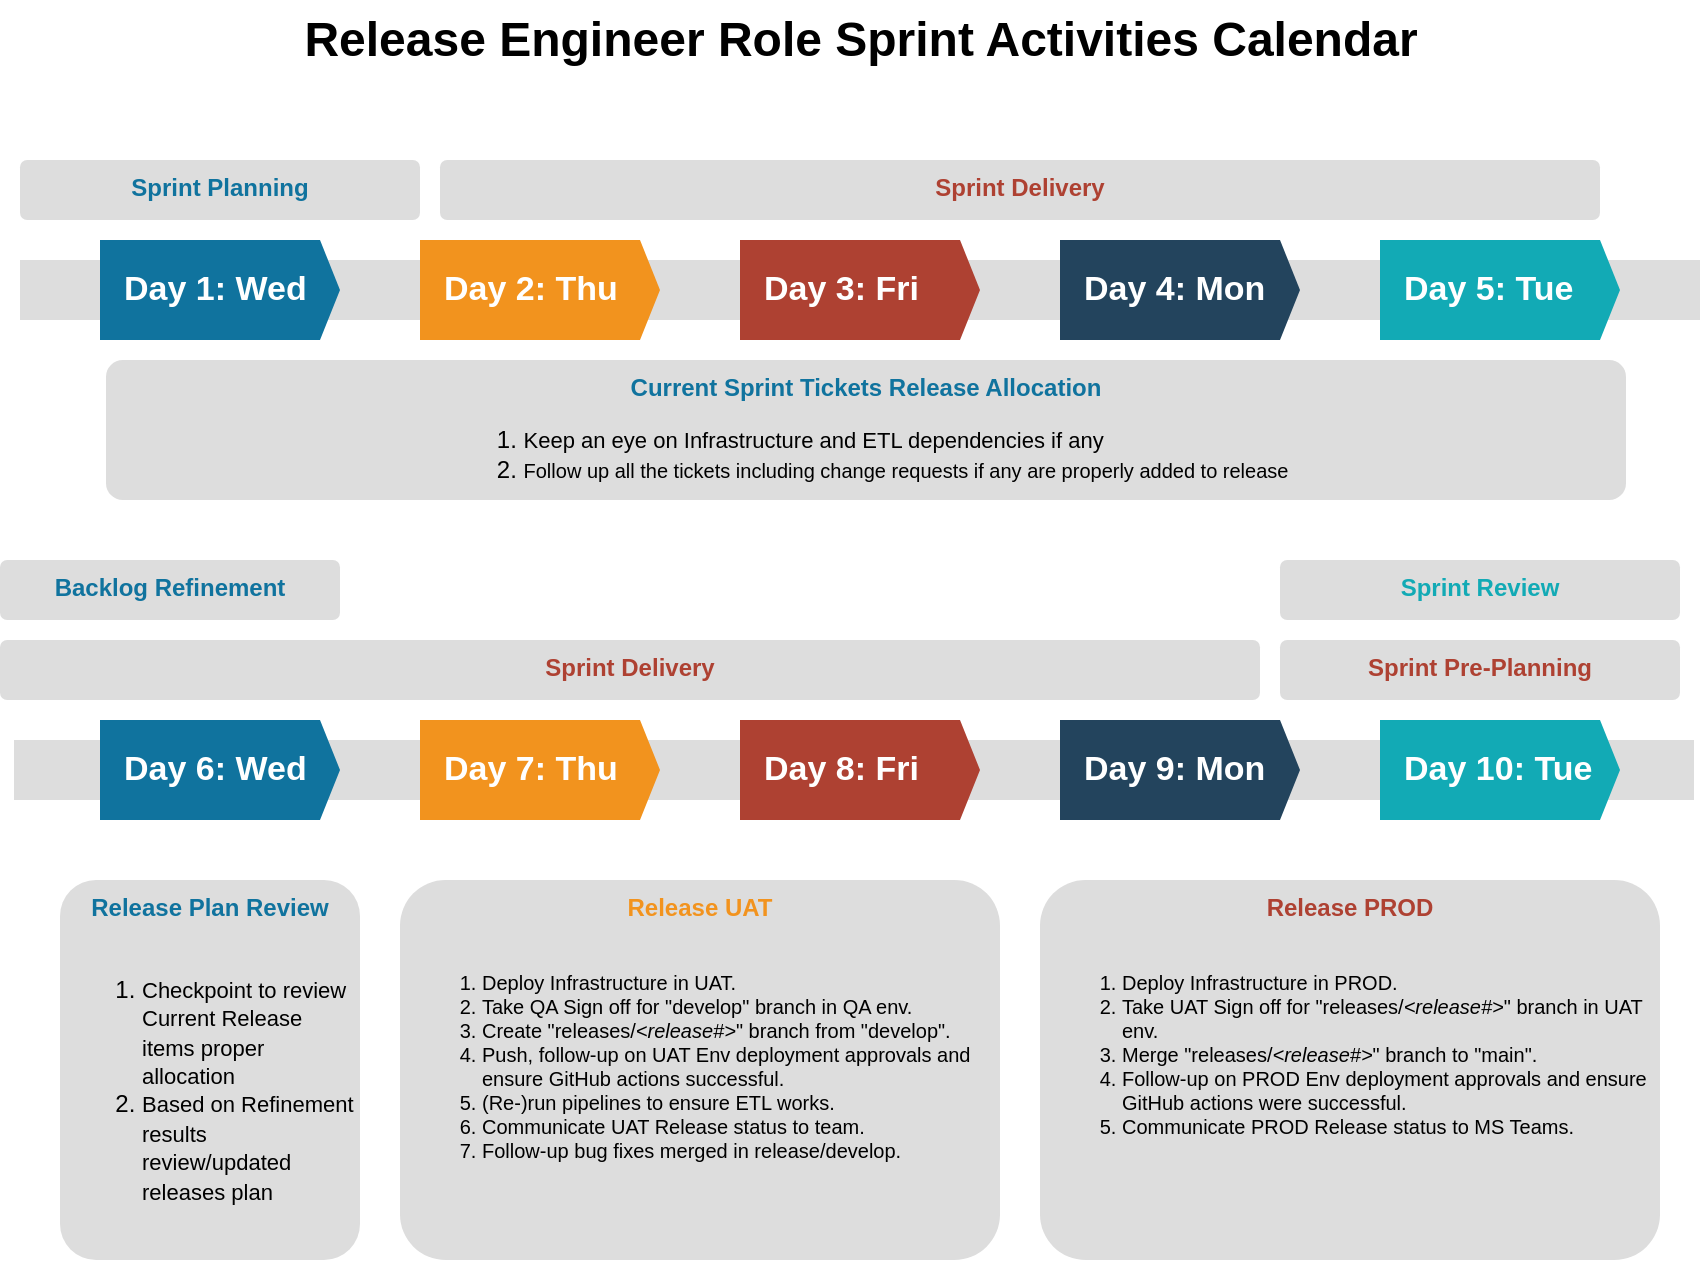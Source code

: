 <mxfile version="22.1.16" type="device">
  <diagram name="Page-1" id="LMqKPJqkbRB_No3KdYaw">
    <mxGraphModel dx="2299" dy="787" grid="1" gridSize="10" guides="1" tooltips="1" connect="1" arrows="1" fold="1" page="1" pageScale="1" pageWidth="827" pageHeight="1169" math="0" shadow="0">
      <root>
        <mxCell id="0" />
        <mxCell id="1" parent="0" />
        <mxCell id="N5ACcrJUkBG9dbKgUQWh-1" value="" style="fillColor=#dddddd;rounded=0;strokeColor=none;" vertex="1" parent="1">
          <mxGeometry x="-10" y="410" width="840" height="30" as="geometry" />
        </mxCell>
        <mxCell id="N5ACcrJUkBG9dbKgUQWh-2" value="Day 1: Wed" style="shape=mxgraph.infographic.ribbonSimple;notch1=0;notch2=10;notch=0;html=1;fillColor=#10739E;strokeColor=none;shadow=0;fontSize=17;fontColor=#FFFFFF;align=left;spacingLeft=10;fontStyle=1;whiteSpace=wrap;" vertex="1" parent="1">
          <mxGeometry x="30" y="400" width="120" height="50" as="geometry" />
        </mxCell>
        <mxCell id="N5ACcrJUkBG9dbKgUQWh-3" value="Day 2: Thu" style="shape=mxgraph.infographic.ribbonSimple;notch1=0;notch2=10;notch=0;html=1;fillColor=#F2931E;strokeColor=none;shadow=0;fontSize=17;fontColor=#FFFFFF;align=left;spacingLeft=10;fontStyle=1;whiteSpace=wrap;" vertex="1" parent="1">
          <mxGeometry x="190" y="400" width="120" height="50" as="geometry" />
        </mxCell>
        <mxCell id="N5ACcrJUkBG9dbKgUQWh-4" value="Day 3: Fri" style="shape=mxgraph.infographic.ribbonSimple;notch1=0;notch2=10;notch=0;html=1;fillColor=#AE4132;strokeColor=none;shadow=0;fontSize=17;fontColor=#FFFFFF;align=left;spacingLeft=10;fontStyle=1;whiteSpace=wrap;" vertex="1" parent="1">
          <mxGeometry x="350" y="400" width="120" height="50" as="geometry" />
        </mxCell>
        <mxCell id="N5ACcrJUkBG9dbKgUQWh-5" value="Day 4: Mon" style="shape=mxgraph.infographic.ribbonSimple;notch1=0;notch2=10;notch=0;html=1;fillColor=#23445D;strokeColor=none;shadow=0;fontSize=17;fontColor=#FFFFFF;align=left;spacingLeft=10;fontStyle=1;whiteSpace=wrap;" vertex="1" parent="1">
          <mxGeometry x="510" y="400" width="120" height="50" as="geometry" />
        </mxCell>
        <mxCell id="N5ACcrJUkBG9dbKgUQWh-6" value="Day 5: Tue" style="shape=mxgraph.infographic.ribbonSimple;notch1=0;notch2=10;notch=0;html=1;fillColor=#12AAB5;strokeColor=none;shadow=0;fontSize=17;fontColor=#FFFFFF;align=left;spacingLeft=10;fontStyle=1;whiteSpace=wrap;" vertex="1" parent="1">
          <mxGeometry x="670" y="400" width="120" height="50" as="geometry" />
        </mxCell>
        <mxCell id="N5ACcrJUkBG9dbKgUQWh-7" value="&lt;font style=&quot;font-size: 10px&quot;&gt;&lt;font style=&quot;font-size: 12px&quot; color=&quot;#10739E&quot;&gt;&lt;b&gt;Sprint Planning&lt;/b&gt;&lt;/font&gt;&lt;br&gt;&lt;/font&gt;" style="rounded=1;strokeColor=none;fillColor=#DDDDDD;align=center;arcSize=12;verticalAlign=top;whiteSpace=wrap;html=1;fontSize=12;" vertex="1" parent="1">
          <mxGeometry x="-10" y="360" width="200" height="30" as="geometry" />
        </mxCell>
        <mxCell id="N5ACcrJUkBG9dbKgUQWh-8" value="&lt;font style=&quot;&quot;&gt;&lt;b style=&quot;border-color: var(--border-color); color: rgb(16, 115, 158);&quot;&gt;Current Sprint Tickets Release Allocation&lt;/b&gt;&lt;br&gt;&lt;ol&gt;&lt;li style=&quot;text-align: left;&quot;&gt;&lt;font style=&quot;font-size: 11px;&quot;&gt;Keep an eye on Infrastructure and ETL dependencies if any&amp;nbsp;&lt;/font&gt;&lt;/li&gt;&lt;li&gt;&lt;font style=&quot;&quot;&gt;&lt;font size=&quot;1&quot;&gt;Follow up all the tickets including change requests if any are properly added to release&lt;/font&gt;&lt;/font&gt;&lt;/li&gt;&lt;/ol&gt;&lt;/font&gt;" style="rounded=1;strokeColor=none;fillColor=#DDDDDD;align=center;arcSize=12;verticalAlign=top;whiteSpace=wrap;html=1;fontSize=12;" vertex="1" parent="1">
          <mxGeometry x="33" y="460" width="760" height="70" as="geometry" />
        </mxCell>
        <mxCell id="N5ACcrJUkBG9dbKgUQWh-9" value="&lt;font color=&quot;#ae4132&quot;&gt;&lt;b&gt;Sprint Delivery&lt;/b&gt;&lt;/font&gt;" style="rounded=1;strokeColor=none;fillColor=#DDDDDD;align=center;arcSize=12;verticalAlign=top;whiteSpace=wrap;html=1;fontSize=12;" vertex="1" parent="1">
          <mxGeometry x="200" y="360" width="580" height="30" as="geometry" />
        </mxCell>
        <mxCell id="N5ACcrJUkBG9dbKgUQWh-12" value="" style="fillColor=#dddddd;rounded=0;strokeColor=none;" vertex="1" parent="1">
          <mxGeometry x="-13" y="650" width="840" height="30" as="geometry" />
        </mxCell>
        <mxCell id="N5ACcrJUkBG9dbKgUQWh-13" value="Day 6: Wed" style="shape=mxgraph.infographic.ribbonSimple;notch1=0;notch2=10;notch=0;html=1;fillColor=#10739E;strokeColor=none;shadow=0;fontSize=17;fontColor=#FFFFFF;align=left;spacingLeft=10;fontStyle=1;whiteSpace=wrap;" vertex="1" parent="1">
          <mxGeometry x="30" y="640" width="120" height="50" as="geometry" />
        </mxCell>
        <mxCell id="N5ACcrJUkBG9dbKgUQWh-14" value="Day 7: Thu" style="shape=mxgraph.infographic.ribbonSimple;notch1=0;notch2=10;notch=0;html=1;fillColor=#F2931E;strokeColor=none;shadow=0;fontSize=17;fontColor=#FFFFFF;align=left;spacingLeft=10;fontStyle=1;whiteSpace=wrap;" vertex="1" parent="1">
          <mxGeometry x="190" y="640" width="120" height="50" as="geometry" />
        </mxCell>
        <mxCell id="N5ACcrJUkBG9dbKgUQWh-15" value="Day 8: Fri" style="shape=mxgraph.infographic.ribbonSimple;notch1=0;notch2=10;notch=0;html=1;fillColor=#AE4132;strokeColor=none;shadow=0;fontSize=17;fontColor=#FFFFFF;align=left;spacingLeft=10;fontStyle=1;whiteSpace=wrap;" vertex="1" parent="1">
          <mxGeometry x="350" y="640" width="120" height="50" as="geometry" />
        </mxCell>
        <mxCell id="N5ACcrJUkBG9dbKgUQWh-16" value="Day 9: Mon" style="shape=mxgraph.infographic.ribbonSimple;notch1=0;notch2=10;notch=0;html=1;fillColor=#23445D;strokeColor=none;shadow=0;fontSize=17;fontColor=#FFFFFF;align=left;spacingLeft=10;fontStyle=1;whiteSpace=wrap;" vertex="1" parent="1">
          <mxGeometry x="510" y="640" width="120" height="50" as="geometry" />
        </mxCell>
        <mxCell id="N5ACcrJUkBG9dbKgUQWh-17" value="Day 10: Tue" style="shape=mxgraph.infographic.ribbonSimple;notch1=0;notch2=10;notch=0;html=1;fillColor=#12AAB5;strokeColor=none;shadow=0;fontSize=17;fontColor=#FFFFFF;align=left;spacingLeft=10;fontStyle=1;whiteSpace=wrap;" vertex="1" parent="1">
          <mxGeometry x="670" y="640" width="120" height="50" as="geometry" />
        </mxCell>
        <mxCell id="N5ACcrJUkBG9dbKgUQWh-18" value="&lt;font style=&quot;font-size: 10px&quot;&gt;&lt;font style=&quot;font-size: 12px&quot; color=&quot;#10739E&quot;&gt;&lt;b&gt;Backlog Refinement&lt;/b&gt;&lt;/font&gt;&lt;br&gt;&lt;br&gt;&lt;br&gt;&lt;/font&gt;" style="rounded=1;strokeColor=none;fillColor=#DDDDDD;align=center;arcSize=12;verticalAlign=top;whiteSpace=wrap;html=1;fontSize=12;" vertex="1" parent="1">
          <mxGeometry x="-20" y="560" width="170" height="30" as="geometry" />
        </mxCell>
        <mxCell id="N5ACcrJUkBG9dbKgUQWh-19" value="&lt;font style=&quot;font-size: 10px&quot;&gt;&lt;font style=&quot;font-size: 12px&quot; color=&quot;#F2931E&quot;&gt;&lt;b&gt;Release UAT&lt;/b&gt;&lt;/font&gt;&lt;br&gt;&lt;br&gt;&lt;div style=&quot;text-align: left;&quot;&gt;&lt;ol&gt;&lt;li&gt;&lt;span style=&quot;background-color: initial;&quot;&gt;Deploy Infrastructure in UAT.&lt;/span&gt;&lt;/li&gt;&lt;li&gt;&lt;span style=&quot;background-color: initial;&quot;&gt;Take QA Sign off for &quot;develop&quot; branch in QA env.&lt;/span&gt;&lt;/li&gt;&lt;li&gt;&lt;span style=&quot;background-color: initial;&quot;&gt;Create &quot;releases/&lt;/span&gt;&lt;i style=&quot;background-color: initial;&quot;&gt;&amp;lt;release#&amp;gt;&lt;/i&gt;&lt;span style=&quot;background-color: initial;&quot;&gt;&quot; branch from &quot;develop&quot;.&lt;/span&gt;&lt;/li&gt;&lt;li&gt;&lt;span style=&quot;background-color: initial;&quot;&gt;Push, follow-up on UAT Env deployment approvals and ensure GitHub actions successful.&lt;/span&gt;&lt;/li&gt;&lt;li&gt;&lt;span style=&quot;background-color: initial;&quot;&gt;(Re-)run pipelines to ensure ETL works.&lt;/span&gt;&lt;/li&gt;&lt;li&gt;&lt;span style=&quot;background-color: initial;&quot;&gt;Communicate UAT Release status to team.&lt;/span&gt;&lt;/li&gt;&lt;li&gt;&lt;span style=&quot;background-color: initial;&quot;&gt;Follow-up bug fixes merged in release/develop.&lt;/span&gt;&lt;/li&gt;&lt;/ol&gt;&lt;/div&gt;&lt;/font&gt;" style="rounded=1;strokeColor=none;fillColor=#DDDDDD;align=center;arcSize=12;verticalAlign=top;whiteSpace=wrap;html=1;fontSize=12;" vertex="1" parent="1">
          <mxGeometry x="180" y="720" width="300" height="190" as="geometry" />
        </mxCell>
        <mxCell id="N5ACcrJUkBG9dbKgUQWh-21" value="&lt;font style=&quot;font-size: 10px&quot;&gt;&lt;b style=&quot;border-color: var(--border-color); color: rgb(174, 65, 50); font-size: 12px;&quot;&gt;Release PROD&lt;/b&gt;&lt;br&gt;&lt;br&gt;&lt;div style=&quot;border-color: var(--border-color); text-align: left;&quot;&gt;&lt;ol&gt;&lt;li&gt;Deploy Infrastructure in PROD.&lt;/li&gt;&lt;li&gt;&lt;span style=&quot;border-color: var(--border-color); background-color: initial;&quot;&gt;Take UAT Sign off for&amp;nbsp;&quot;releases/&lt;i style=&quot;border-color: var(--border-color); background-color: initial;&quot;&gt;&amp;lt;release#&amp;gt;&lt;/i&gt;&lt;span style=&quot;border-color: var(--border-color); background-color: initial;&quot;&gt;&quot;&amp;nbsp;&lt;/span&gt;branch in UAT env.&lt;/span&gt;&lt;/li&gt;&lt;li&gt;&lt;span style=&quot;border-color: var(--border-color); background-color: initial;&quot;&gt;Merge &quot;releases/&lt;/span&gt;&lt;i style=&quot;border-color: var(--border-color); background-color: initial;&quot;&gt;&amp;lt;release#&amp;gt;&lt;/i&gt;&lt;span style=&quot;border-color: var(--border-color); background-color: initial;&quot;&gt;&quot; branch to &quot;main&quot;.&lt;/span&gt;&lt;/li&gt;&lt;li&gt;&lt;span style=&quot;border-color: var(--border-color); background-color: initial;&quot;&gt;Follow-up on PROD Env deployment approvals and ensure GitHub actions were successful.&lt;/span&gt;&lt;/li&gt;&lt;li&gt;&lt;span style=&quot;border-color: var(--border-color); background-color: initial;&quot;&gt;Communicate PROD Release status to MS Teams.&lt;/span&gt;&lt;/li&gt;&lt;/ol&gt;&lt;/div&gt;&lt;div style=&quot;border-color: var(--border-color); text-align: left;&quot;&gt;&lt;br&gt;&lt;/div&gt;&lt;/font&gt;" style="rounded=1;strokeColor=none;fillColor=#DDDDDD;align=center;arcSize=12;verticalAlign=top;whiteSpace=wrap;html=1;fontSize=12;" vertex="1" parent="1">
          <mxGeometry x="500" y="720" width="310" height="190" as="geometry" />
        </mxCell>
        <mxCell id="N5ACcrJUkBG9dbKgUQWh-22" value="&lt;font style=&quot;font-size: 10px&quot;&gt;&lt;font style=&quot;font-size: 12px&quot; color=&quot;#12AAB5&quot;&gt;&lt;b&gt;Sprint Review&lt;/b&gt;&lt;/font&gt;&lt;br&gt;&lt;/font&gt;" style="rounded=1;strokeColor=none;fillColor=#DDDDDD;align=center;arcSize=12;verticalAlign=top;whiteSpace=wrap;html=1;fontSize=12;" vertex="1" parent="1">
          <mxGeometry x="620" y="560" width="200" height="30" as="geometry" />
        </mxCell>
        <mxCell id="N5ACcrJUkBG9dbKgUQWh-27" value="&lt;font color=&quot;#ae4132&quot;&gt;&lt;b&gt;Sprint Delivery&lt;/b&gt;&lt;/font&gt;" style="rounded=1;strokeColor=none;fillColor=#DDDDDD;align=center;arcSize=12;verticalAlign=top;whiteSpace=wrap;html=1;fontSize=12;" vertex="1" parent="1">
          <mxGeometry x="-20" y="600" width="630" height="30" as="geometry" />
        </mxCell>
        <mxCell id="N5ACcrJUkBG9dbKgUQWh-28" value="&lt;font style=&quot;&quot;&gt;&lt;b style=&quot;border-color: var(--border-color); color: rgb(16, 115, 158);&quot;&gt;Release Plan Review&lt;/b&gt;&lt;br&gt;&lt;br&gt;&lt;div style=&quot;text-align: left;&quot;&gt;&lt;ol&gt;&lt;li&gt;&lt;span style=&quot;background-color: initial;&quot;&gt;&lt;font style=&quot;font-size: 11px;&quot;&gt;Checkpoint to review Current Release items proper allocation&lt;/font&gt;&lt;/span&gt;&lt;/li&gt;&lt;li&gt;&lt;span style=&quot;background-color: initial;&quot;&gt;&lt;font style=&quot;font-size: 11px;&quot;&gt;Based on Refinement results review/updated releases plan&lt;/font&gt;&lt;/span&gt;&lt;/li&gt;&lt;/ol&gt;&lt;/div&gt;&lt;/font&gt;" style="rounded=1;strokeColor=none;fillColor=#DDDDDD;align=center;arcSize=12;verticalAlign=top;whiteSpace=wrap;html=1;fontSize=12;" vertex="1" parent="1">
          <mxGeometry x="10" y="720" width="150" height="190" as="geometry" />
        </mxCell>
        <mxCell id="N5ACcrJUkBG9dbKgUQWh-29" value="&lt;font style=&quot;font-size: 10px&quot;&gt;&lt;b style=&quot;border-color: var(--border-color); color: rgb(174, 65, 50); font-size: 12px;&quot;&gt;Sprint Pre-Planning&lt;/b&gt;&lt;br&gt;&lt;/font&gt;" style="rounded=1;strokeColor=none;fillColor=#DDDDDD;align=center;arcSize=12;verticalAlign=top;whiteSpace=wrap;html=1;fontSize=12;" vertex="1" parent="1">
          <mxGeometry x="620" y="600" width="200" height="30" as="geometry" />
        </mxCell>
        <mxCell id="N5ACcrJUkBG9dbKgUQWh-31" value="Release Engineer Role Sprint Activities Calendar" style="text;strokeColor=none;fillColor=none;html=1;fontSize=24;fontStyle=1;verticalAlign=middle;align=center;" vertex="1" parent="1">
          <mxGeometry x="-10" y="280" width="840" height="40" as="geometry" />
        </mxCell>
      </root>
    </mxGraphModel>
  </diagram>
</mxfile>
